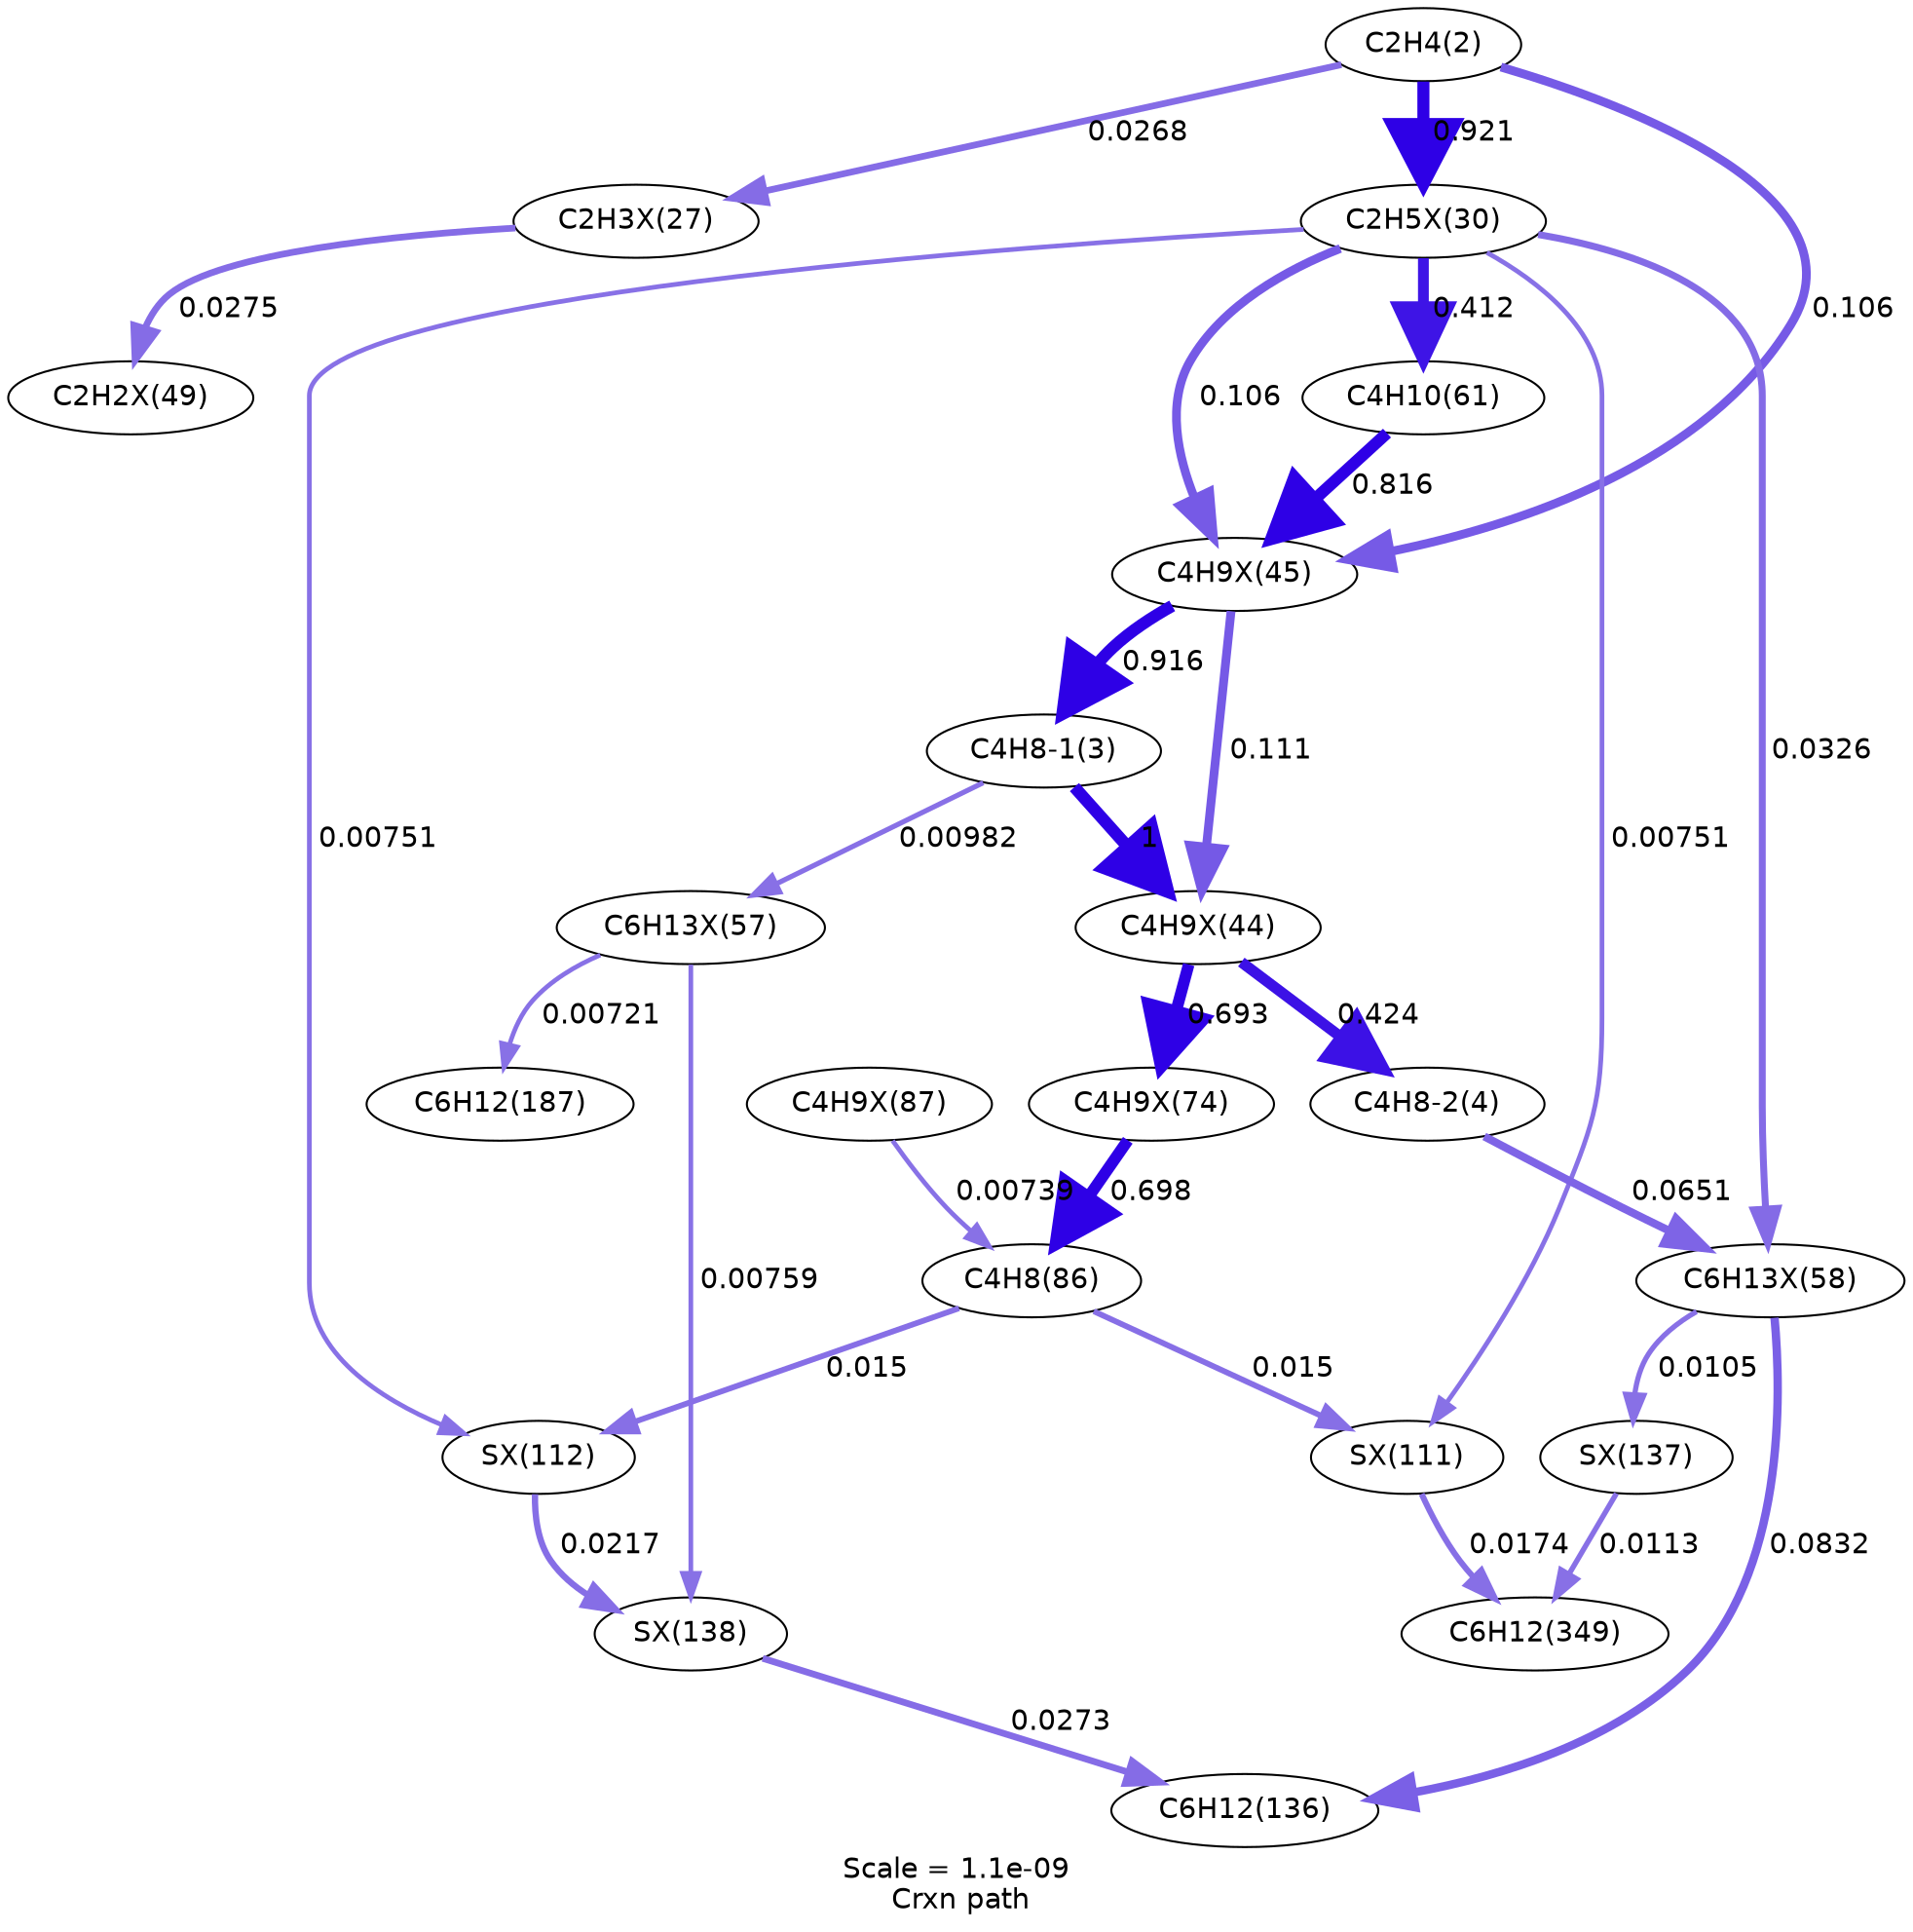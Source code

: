 digraph reaction_paths {
center=1;
s5 -> s17[fontname="Helvetica", style="setlinewidth(3.27)", arrowsize=1.63, color="0.7, 0.527, 0.9"
, label=" 0.0268"];
s5 -> s18[fontname="Helvetica", style="setlinewidth(5.94)", arrowsize=2.97, color="0.7, 1.42, 0.9"
, label=" 0.921"];
s5 -> s20[fontname="Helvetica", style="setlinewidth(4.31)", arrowsize=2.15, color="0.7, 0.606, 0.9"
, label=" 0.106"];
s17 -> s21[fontname="Helvetica", style="setlinewidth(3.29)", arrowsize=1.64, color="0.7, 0.528, 0.9"
, label=" 0.0275"];
s20 -> s6[fontname="Helvetica", style="setlinewidth(5.93)", arrowsize=2.97, color="0.7, 1.42, 0.9"
, label=" 0.916"];
s6 -> s19[fontname="Helvetica", style="setlinewidth(6)", arrowsize=3, color="0.7, 1.5, 0.9"
, label=" 1"];
s6 -> s22[fontname="Helvetica", style="setlinewidth(2.51)", arrowsize=1.25, color="0.7, 0.51, 0.9"
, label=" 0.00982"];
s18 -> s8[fontname="Helvetica", style="setlinewidth(5.33)", arrowsize=2.67, color="0.7, 0.912, 0.9"
, label=" 0.412"];
s18 -> s20[fontname="Helvetica", style="setlinewidth(4.31)", arrowsize=2.15, color="0.7, 0.606, 0.9"
, label=" 0.106"];
s18 -> s23[fontname="Helvetica", style="setlinewidth(3.41)", arrowsize=1.71, color="0.7, 0.533, 0.9"
, label=" 0.0326"];
s18 -> s28[fontname="Helvetica", style="setlinewidth(2.31)", arrowsize=1.15, color="0.7, 0.508, 0.9"
, label=" 0.00751"];
s18 -> s27[fontname="Helvetica", style="setlinewidth(2.31)", arrowsize=1.15, color="0.7, 0.508, 0.9"
, label=" 0.00751"];
s8 -> s20[fontname="Helvetica", style="setlinewidth(5.85)", arrowsize=2.92, color="0.7, 1.32, 0.9"
, label=" 0.816"];
s20 -> s19[fontname="Helvetica", style="setlinewidth(4.34)", arrowsize=2.17, color="0.7, 0.611, 0.9"
, label=" 0.111"];
s19 -> s7[fontname="Helvetica", style="setlinewidth(5.35)", arrowsize=2.68, color="0.7, 0.924, 0.9"
, label=" 0.424"];
s19 -> s24[fontname="Helvetica", style="setlinewidth(5.72)", arrowsize=2.86, color="0.7, 1.19, 0.9"
, label=" 0.693"];
s7 -> s23[fontname="Helvetica", style="setlinewidth(3.94)", arrowsize=1.97, color="0.7, 0.565, 0.9"
, label=" 0.0651"];
s24 -> s10[fontname="Helvetica", style="setlinewidth(5.73)", arrowsize=2.86, color="0.7, 1.2, 0.9"
, label=" 0.698"];
s26 -> s10[fontname="Helvetica", style="setlinewidth(2.3)", arrowsize=1.15, color="0.7, 0.507, 0.9"
, label=" 0.00739"];
s10 -> s28[fontname="Helvetica", style="setlinewidth(2.83)", arrowsize=1.42, color="0.7, 0.515, 0.9"
, label=" 0.015"];
s10 -> s27[fontname="Helvetica", style="setlinewidth(2.83)", arrowsize=1.42, color="0.7, 0.515, 0.9"
, label=" 0.015"];
s23 -> s11[fontname="Helvetica", style="setlinewidth(4.12)", arrowsize=2.06, color="0.7, 0.583, 0.9"
, label=" 0.0832"];
s23 -> s29[fontname="Helvetica", style="setlinewidth(2.56)", arrowsize=1.28, color="0.7, 0.51, 0.9"
, label=" 0.0105"];
s30 -> s11[fontname="Helvetica", style="setlinewidth(3.28)", arrowsize=1.64, color="0.7, 0.527, 0.9"
, label=" 0.0273"];
s22 -> s30[fontname="Helvetica", style="setlinewidth(2.31)", arrowsize=1.16, color="0.7, 0.508, 0.9"
, label=" 0.00759"];
s28 -> s30[fontname="Helvetica", style="setlinewidth(3.11)", arrowsize=1.55, color="0.7, 0.522, 0.9"
, label=" 0.0217"];
s22 -> s12[fontname="Helvetica", style="setlinewidth(2.28)", arrowsize=1.14, color="0.7, 0.507, 0.9"
, label=" 0.00721"];
s27 -> s13[fontname="Helvetica", style="setlinewidth(2.94)", arrowsize=1.47, color="0.7, 0.517, 0.9"
, label=" 0.0174"];
s29 -> s13[fontname="Helvetica", style="setlinewidth(2.62)", arrowsize=1.31, color="0.7, 0.511, 0.9"
, label=" 0.0113"];
s5 [ fontname="Helvetica", label="C2H4(2)"];
s6 [ fontname="Helvetica", label="C4H8-1(3)"];
s7 [ fontname="Helvetica", label="C4H8-2(4)"];
s8 [ fontname="Helvetica", label="C4H10(61)"];
s10 [ fontname="Helvetica", label="C4H8(86)"];
s11 [ fontname="Helvetica", label="C6H12(136)"];
s12 [ fontname="Helvetica", label="C6H12(187)"];
s13 [ fontname="Helvetica", label="C6H12(349)"];
s17 [ fontname="Helvetica", label="C2H3X(27)"];
s18 [ fontname="Helvetica", label="C2H5X(30)"];
s19 [ fontname="Helvetica", label="C4H9X(44)"];
s20 [ fontname="Helvetica", label="C4H9X(45)"];
s21 [ fontname="Helvetica", label="C2H2X(49)"];
s22 [ fontname="Helvetica", label="C6H13X(57)"];
s23 [ fontname="Helvetica", label="C6H13X(58)"];
s24 [ fontname="Helvetica", label="C4H9X(74)"];
s26 [ fontname="Helvetica", label="C4H9X(87)"];
s27 [ fontname="Helvetica", label="SX(111)"];
s28 [ fontname="Helvetica", label="SX(112)"];
s29 [ fontname="Helvetica", label="SX(137)"];
s30 [ fontname="Helvetica", label="SX(138)"];
 label = "Scale = 1.1e-09\l Crxn path";
 fontname = "Helvetica";
}
